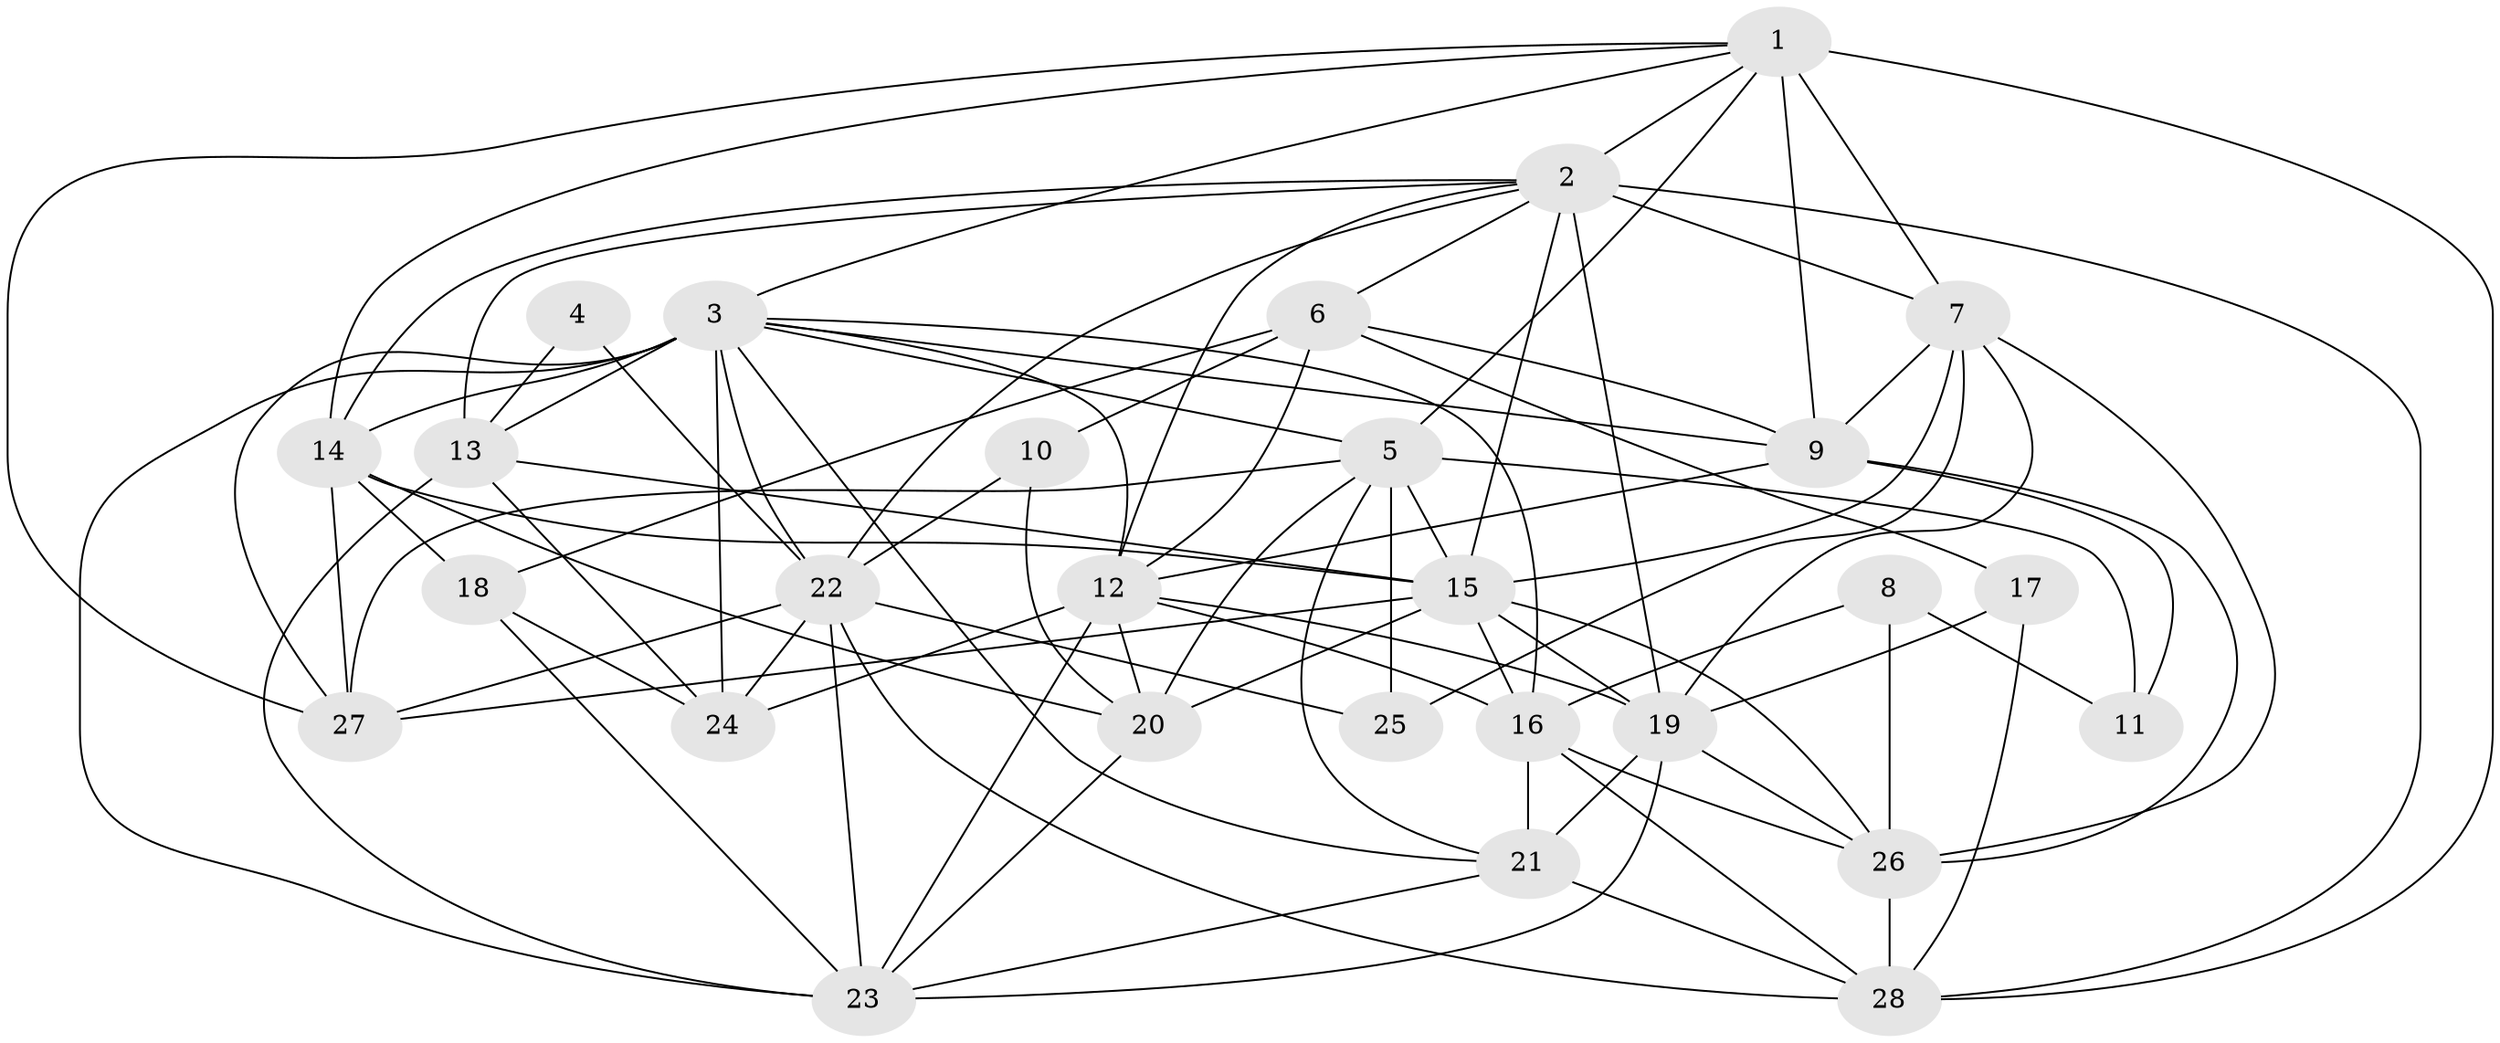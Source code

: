 // original degree distribution, {4: 0.3076923076923077, 3: 0.31868131868131866, 5: 0.14285714285714285, 6: 0.0989010989010989, 7: 0.03296703296703297, 2: 0.08791208791208792, 9: 0.01098901098901099}
// Generated by graph-tools (version 1.1) at 2025/37/03/04/25 23:37:04]
// undirected, 28 vertices, 90 edges
graph export_dot {
  node [color=gray90,style=filled];
  1;
  2;
  3;
  4;
  5;
  6;
  7;
  8;
  9;
  10;
  11;
  12;
  13;
  14;
  15;
  16;
  17;
  18;
  19;
  20;
  21;
  22;
  23;
  24;
  25;
  26;
  27;
  28;
  1 -- 2 [weight=1.0];
  1 -- 3 [weight=1.0];
  1 -- 5 [weight=1.0];
  1 -- 7 [weight=1.0];
  1 -- 9 [weight=2.0];
  1 -- 14 [weight=1.0];
  1 -- 27 [weight=1.0];
  1 -- 28 [weight=2.0];
  2 -- 6 [weight=1.0];
  2 -- 7 [weight=1.0];
  2 -- 12 [weight=1.0];
  2 -- 13 [weight=1.0];
  2 -- 14 [weight=1.0];
  2 -- 15 [weight=2.0];
  2 -- 19 [weight=1.0];
  2 -- 22 [weight=1.0];
  2 -- 28 [weight=1.0];
  3 -- 5 [weight=1.0];
  3 -- 9 [weight=1.0];
  3 -- 12 [weight=1.0];
  3 -- 13 [weight=1.0];
  3 -- 14 [weight=2.0];
  3 -- 16 [weight=1.0];
  3 -- 21 [weight=1.0];
  3 -- 22 [weight=1.0];
  3 -- 23 [weight=1.0];
  3 -- 24 [weight=1.0];
  3 -- 27 [weight=1.0];
  4 -- 13 [weight=1.0];
  4 -- 22 [weight=2.0];
  5 -- 11 [weight=2.0];
  5 -- 15 [weight=2.0];
  5 -- 20 [weight=1.0];
  5 -- 21 [weight=1.0];
  5 -- 25 [weight=2.0];
  5 -- 27 [weight=1.0];
  6 -- 9 [weight=1.0];
  6 -- 10 [weight=1.0];
  6 -- 12 [weight=2.0];
  6 -- 17 [weight=1.0];
  6 -- 18 [weight=1.0];
  7 -- 9 [weight=1.0];
  7 -- 15 [weight=1.0];
  7 -- 19 [weight=1.0];
  7 -- 25 [weight=1.0];
  7 -- 26 [weight=2.0];
  8 -- 11 [weight=1.0];
  8 -- 16 [weight=2.0];
  8 -- 26 [weight=2.0];
  9 -- 11 [weight=1.0];
  9 -- 12 [weight=1.0];
  9 -- 26 [weight=2.0];
  10 -- 20 [weight=1.0];
  10 -- 22 [weight=1.0];
  12 -- 16 [weight=1.0];
  12 -- 19 [weight=1.0];
  12 -- 20 [weight=1.0];
  12 -- 23 [weight=1.0];
  12 -- 24 [weight=2.0];
  13 -- 15 [weight=1.0];
  13 -- 23 [weight=2.0];
  13 -- 24 [weight=1.0];
  14 -- 15 [weight=1.0];
  14 -- 18 [weight=1.0];
  14 -- 20 [weight=1.0];
  14 -- 27 [weight=1.0];
  15 -- 16 [weight=2.0];
  15 -- 19 [weight=1.0];
  15 -- 20 [weight=2.0];
  15 -- 26 [weight=1.0];
  15 -- 27 [weight=1.0];
  16 -- 21 [weight=2.0];
  16 -- 26 [weight=1.0];
  16 -- 28 [weight=1.0];
  17 -- 19 [weight=2.0];
  17 -- 28 [weight=1.0];
  18 -- 23 [weight=1.0];
  18 -- 24 [weight=1.0];
  19 -- 21 [weight=2.0];
  19 -- 23 [weight=2.0];
  19 -- 26 [weight=1.0];
  20 -- 23 [weight=1.0];
  21 -- 23 [weight=2.0];
  21 -- 28 [weight=1.0];
  22 -- 23 [weight=2.0];
  22 -- 24 [weight=1.0];
  22 -- 25 [weight=1.0];
  22 -- 27 [weight=1.0];
  22 -- 28 [weight=2.0];
  26 -- 28 [weight=1.0];
}
